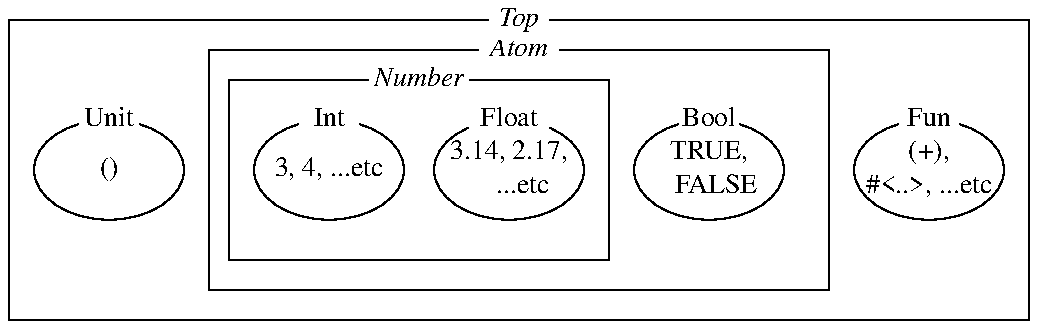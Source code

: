.PS
Unit:   ellipse "()"
        box invis "Unit" fill 0.0 wid 0.3 ht 0.2 at last ellipse.n

Int:    ellipse "3, 4, ...etc" at last ellipse.c + (1.1, 0)
        box invis "Int" fill 0.0 wid 0.3 ht 0.2 at last ellipse.n

Float:  ellipse "3.14, 2.17," "    ...etc" at last ellipse.c + (0.9, 0)
        box invis "Float" fill 0.0 wid 0.4 ht 0.2 at last ellipse.n

Bool:   ellipse "TRUE," "  FALSE" at last ellipse.c + (1.0, 0)
        box invis "Bool" fill 0.0 wid 0.3 ht 0.2 at last ellipse.n

Fun:    ellipse "(+)," "#<..>, ...etc"at last ellipse.c + (1.1, 0)
        box invis "Fun" fill 0.0 wid 0.3 ht 0.2 at last ellipse.n

box wid 1.9 ht 0.9 at 1/2 <Int.c, Float.c>
box invis "\fINumber\fP" fill 0.0 wid 0.5 ht 0.2 at last box.n

box wid 3.1 ht 1.2 at 1/2 <Int.c, Bool.c>
box invis "\fIAtom\fP" fill 0.0 wid 0.4 ht 0.2 at last box.n

box wid 5.1 ht 1.5 at 1/2 <Unit.c, Fun.c>
box invis "\fITop\fP" fill 0.0 wid 0.3 ht 0.2 at last box.n
.PE

